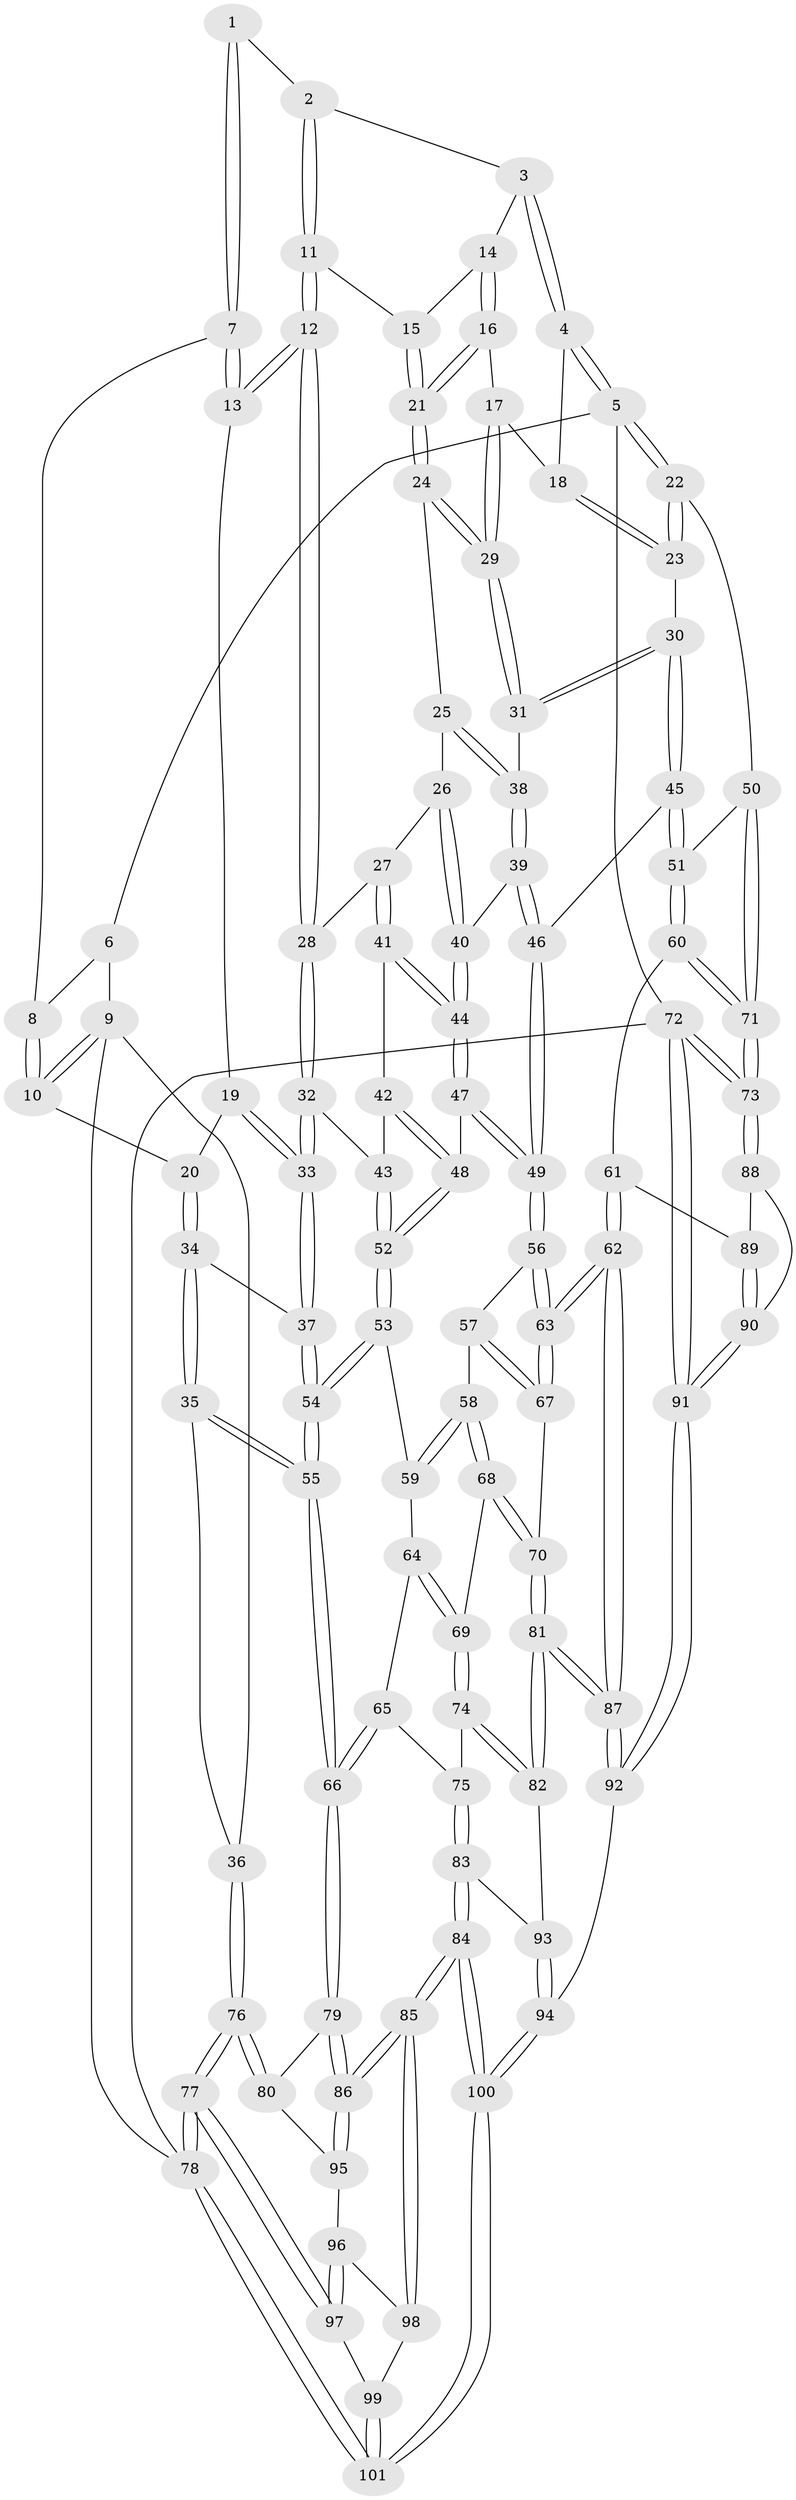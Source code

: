 // coarse degree distribution, {3: 0.19672131147540983, 4: 0.3442622950819672, 7: 0.01639344262295082, 5: 0.3114754098360656, 6: 0.13114754098360656}
// Generated by graph-tools (version 1.1) at 2025/24/03/03/25 07:24:37]
// undirected, 101 vertices, 249 edges
graph export_dot {
graph [start="1"]
  node [color=gray90,style=filled];
  1 [pos="+0.2201750063055923+0"];
  2 [pos="+0.5208409303059851+0"];
  3 [pos="+0.7363283286766306+0"];
  4 [pos="+1+0"];
  5 [pos="+1+0"];
  6 [pos="+0.0713442942674194+0"];
  7 [pos="+0.2205899173656396+0.11169307914151554"];
  8 [pos="+0.0628087682512304+0.07507082988468736"];
  9 [pos="+0+0.22209197136563266"];
  10 [pos="+0+0.21070331009462576"];
  11 [pos="+0.4860295826456637+0.1196692531120454"];
  12 [pos="+0.4371676568584857+0.19128551106289002"];
  13 [pos="+0.23577727236857463+0.16593719298474044"];
  14 [pos="+0.7524205614780419+0.06838006649660339"];
  15 [pos="+0.6015657619917529+0.16646179096679756"];
  16 [pos="+0.7799560011287624+0.1905808009569454"];
  17 [pos="+0.8092869559588448+0.2001293552572157"];
  18 [pos="+0.8646185895682124+0.1899785232685602"];
  19 [pos="+0.21195638470440875+0.19095408151479903"];
  20 [pos="+0.10554285541273935+0.25592603893790566"];
  21 [pos="+0.7063080384510667+0.2333717765922748"];
  22 [pos="+1+0.35046102577536603"];
  23 [pos="+1+0.34006073938779346"];
  24 [pos="+0.6792227816135431+0.3175958894413842"];
  25 [pos="+0.6769416599727714+0.32079241728168667"];
  26 [pos="+0.6530400586560539+0.3345777789150942"];
  27 [pos="+0.5629436599285038+0.34368847875574027"];
  28 [pos="+0.44934312763206624+0.2803857941174997"];
  29 [pos="+0.8420893284141826+0.34957331469267044"];
  30 [pos="+0.9074165013103798+0.3863153561196812"];
  31 [pos="+0.8515653498871597+0.3627373577888971"];
  32 [pos="+0.3518515995764259+0.43452381855906186"];
  33 [pos="+0.3207032725207473+0.44909864625312684"];
  34 [pos="+0.13920853713072867+0.41367740258426683"];
  35 [pos="+0+0.5549193772904277"];
  36 [pos="+0+0.5816715190102245"];
  37 [pos="+0.3107380985921028+0.45667497769037924"];
  38 [pos="+0.759809389746263+0.42345042356836443"];
  39 [pos="+0.7537433370957461+0.4564591481773036"];
  40 [pos="+0.6675516939744681+0.47061971272976927"];
  41 [pos="+0.5641976500511696+0.4258653183040022"];
  42 [pos="+0.5220837162864461+0.4738339175696311"];
  43 [pos="+0.45595738643391776+0.49564078244061643"];
  44 [pos="+0.6425509990600883+0.4992078051113035"];
  45 [pos="+0.8365414223587011+0.553429678200698"];
  46 [pos="+0.8203182510848536+0.5506499776918075"];
  47 [pos="+0.6341728211684223+0.5492888244689151"];
  48 [pos="+0.6059869214466808+0.552286482977076"];
  49 [pos="+0.6860811860250751+0.6079729728413787"];
  50 [pos="+1+0.5661355757671673"];
  51 [pos="+0.8511055869594286+0.5670502334197653"];
  52 [pos="+0.5028496421681908+0.5992011472275678"];
  53 [pos="+0.49255660283222874+0.6297024567412975"];
  54 [pos="+0.28284794411788533+0.6729176830482121"];
  55 [pos="+0.26763258933064243+0.6974332713249269"];
  56 [pos="+0.6840981225052005+0.6219487861569989"];
  57 [pos="+0.6009695534890996+0.6917547042498313"];
  58 [pos="+0.5798004289366224+0.7049313868961866"];
  59 [pos="+0.5193194781234617+0.6720312831638411"];
  60 [pos="+0.8632593863281643+0.763792473787097"];
  61 [pos="+0.8528825854532741+0.7728254311922648"];
  62 [pos="+0.7908953750458148+0.7892912020000495"];
  63 [pos="+0.7743380561050752+0.7824473365239444"];
  64 [pos="+0.4825465414173452+0.7324471573024243"];
  65 [pos="+0.43867400289286196+0.7853210186509182"];
  66 [pos="+0.2681028590590954+0.7207530192066349"];
  67 [pos="+0.7493487036224371+0.78635777433535"];
  68 [pos="+0.5798811344263595+0.7056358108660079"];
  69 [pos="+0.5668610767933596+0.7969615394622043"];
  70 [pos="+0.7016697313638598+0.7981348331505315"];
  71 [pos="+1+0.7206183439700227"];
  72 [pos="+1+1"];
  73 [pos="+1+0.9089890408977057"];
  74 [pos="+0.5641427580333082+0.8428484369407513"];
  75 [pos="+0.454753566677542+0.8055120890155201"];
  76 [pos="+0+0.7591356508535271"];
  77 [pos="+0+0.9022927972048393"];
  78 [pos="+0+1"];
  79 [pos="+0.2640318375180986+0.7305245852544084"];
  80 [pos="+0+0.8185195282746639"];
  81 [pos="+0.586980464314419+0.8597279409422669"];
  82 [pos="+0.567224439082216+0.8473643901178133"];
  83 [pos="+0.415970666735212+0.9122061631653855"];
  84 [pos="+0.2852376743913145+1"];
  85 [pos="+0.2706366604090796+0.977778995337515"];
  86 [pos="+0.2610663733099083+0.937180168533844"];
  87 [pos="+0.7036584248313854+1"];
  88 [pos="+0.9317313935857566+0.9026540334526928"];
  89 [pos="+0.852920483596556+0.7729107083974519"];
  90 [pos="+0.8756089213315191+1"];
  91 [pos="+0.8048152738742727+1"];
  92 [pos="+0.7074574626804504+1"];
  93 [pos="+0.4938442596743879+0.9078700978577153"];
  94 [pos="+0.533846808302492+1"];
  95 [pos="+0.020910584008078607+0.8479855799049575"];
  96 [pos="+0.04101197536434479+0.8966217814578873"];
  97 [pos="+0.03789571926090345+0.9790866385970941"];
  98 [pos="+0.08159423207873549+0.9387154862964755"];
  99 [pos="+0.06063614464538466+1"];
  100 [pos="+0.2969497555317552+1"];
  101 [pos="+0.17967611298715433+1"];
  1 -- 2;
  1 -- 7;
  1 -- 7;
  2 -- 3;
  2 -- 11;
  2 -- 11;
  3 -- 4;
  3 -- 4;
  3 -- 14;
  4 -- 5;
  4 -- 5;
  4 -- 18;
  5 -- 6;
  5 -- 22;
  5 -- 22;
  5 -- 72;
  6 -- 8;
  6 -- 9;
  7 -- 8;
  7 -- 13;
  7 -- 13;
  8 -- 10;
  8 -- 10;
  9 -- 10;
  9 -- 10;
  9 -- 36;
  9 -- 78;
  10 -- 20;
  11 -- 12;
  11 -- 12;
  11 -- 15;
  12 -- 13;
  12 -- 13;
  12 -- 28;
  12 -- 28;
  13 -- 19;
  14 -- 15;
  14 -- 16;
  14 -- 16;
  15 -- 21;
  15 -- 21;
  16 -- 17;
  16 -- 21;
  16 -- 21;
  17 -- 18;
  17 -- 29;
  17 -- 29;
  18 -- 23;
  18 -- 23;
  19 -- 20;
  19 -- 33;
  19 -- 33;
  20 -- 34;
  20 -- 34;
  21 -- 24;
  21 -- 24;
  22 -- 23;
  22 -- 23;
  22 -- 50;
  23 -- 30;
  24 -- 25;
  24 -- 29;
  24 -- 29;
  25 -- 26;
  25 -- 38;
  25 -- 38;
  26 -- 27;
  26 -- 40;
  26 -- 40;
  27 -- 28;
  27 -- 41;
  27 -- 41;
  28 -- 32;
  28 -- 32;
  29 -- 31;
  29 -- 31;
  30 -- 31;
  30 -- 31;
  30 -- 45;
  30 -- 45;
  31 -- 38;
  32 -- 33;
  32 -- 33;
  32 -- 43;
  33 -- 37;
  33 -- 37;
  34 -- 35;
  34 -- 35;
  34 -- 37;
  35 -- 36;
  35 -- 55;
  35 -- 55;
  36 -- 76;
  36 -- 76;
  37 -- 54;
  37 -- 54;
  38 -- 39;
  38 -- 39;
  39 -- 40;
  39 -- 46;
  39 -- 46;
  40 -- 44;
  40 -- 44;
  41 -- 42;
  41 -- 44;
  41 -- 44;
  42 -- 43;
  42 -- 48;
  42 -- 48;
  43 -- 52;
  43 -- 52;
  44 -- 47;
  44 -- 47;
  45 -- 46;
  45 -- 51;
  45 -- 51;
  46 -- 49;
  46 -- 49;
  47 -- 48;
  47 -- 49;
  47 -- 49;
  48 -- 52;
  48 -- 52;
  49 -- 56;
  49 -- 56;
  50 -- 51;
  50 -- 71;
  50 -- 71;
  51 -- 60;
  51 -- 60;
  52 -- 53;
  52 -- 53;
  53 -- 54;
  53 -- 54;
  53 -- 59;
  54 -- 55;
  54 -- 55;
  55 -- 66;
  55 -- 66;
  56 -- 57;
  56 -- 63;
  56 -- 63;
  57 -- 58;
  57 -- 67;
  57 -- 67;
  58 -- 59;
  58 -- 59;
  58 -- 68;
  58 -- 68;
  59 -- 64;
  60 -- 61;
  60 -- 71;
  60 -- 71;
  61 -- 62;
  61 -- 62;
  61 -- 89;
  62 -- 63;
  62 -- 63;
  62 -- 87;
  62 -- 87;
  63 -- 67;
  63 -- 67;
  64 -- 65;
  64 -- 69;
  64 -- 69;
  65 -- 66;
  65 -- 66;
  65 -- 75;
  66 -- 79;
  66 -- 79;
  67 -- 70;
  68 -- 69;
  68 -- 70;
  68 -- 70;
  69 -- 74;
  69 -- 74;
  70 -- 81;
  70 -- 81;
  71 -- 73;
  71 -- 73;
  72 -- 73;
  72 -- 73;
  72 -- 91;
  72 -- 91;
  72 -- 78;
  73 -- 88;
  73 -- 88;
  74 -- 75;
  74 -- 82;
  74 -- 82;
  75 -- 83;
  75 -- 83;
  76 -- 77;
  76 -- 77;
  76 -- 80;
  76 -- 80;
  77 -- 78;
  77 -- 78;
  77 -- 97;
  77 -- 97;
  78 -- 101;
  78 -- 101;
  79 -- 80;
  79 -- 86;
  79 -- 86;
  80 -- 95;
  81 -- 82;
  81 -- 82;
  81 -- 87;
  81 -- 87;
  82 -- 93;
  83 -- 84;
  83 -- 84;
  83 -- 93;
  84 -- 85;
  84 -- 85;
  84 -- 100;
  84 -- 100;
  85 -- 86;
  85 -- 86;
  85 -- 98;
  85 -- 98;
  86 -- 95;
  86 -- 95;
  87 -- 92;
  87 -- 92;
  88 -- 89;
  88 -- 90;
  89 -- 90;
  89 -- 90;
  90 -- 91;
  90 -- 91;
  91 -- 92;
  91 -- 92;
  92 -- 94;
  93 -- 94;
  93 -- 94;
  94 -- 100;
  94 -- 100;
  95 -- 96;
  96 -- 97;
  96 -- 97;
  96 -- 98;
  97 -- 99;
  98 -- 99;
  99 -- 101;
  99 -- 101;
  100 -- 101;
  100 -- 101;
}

